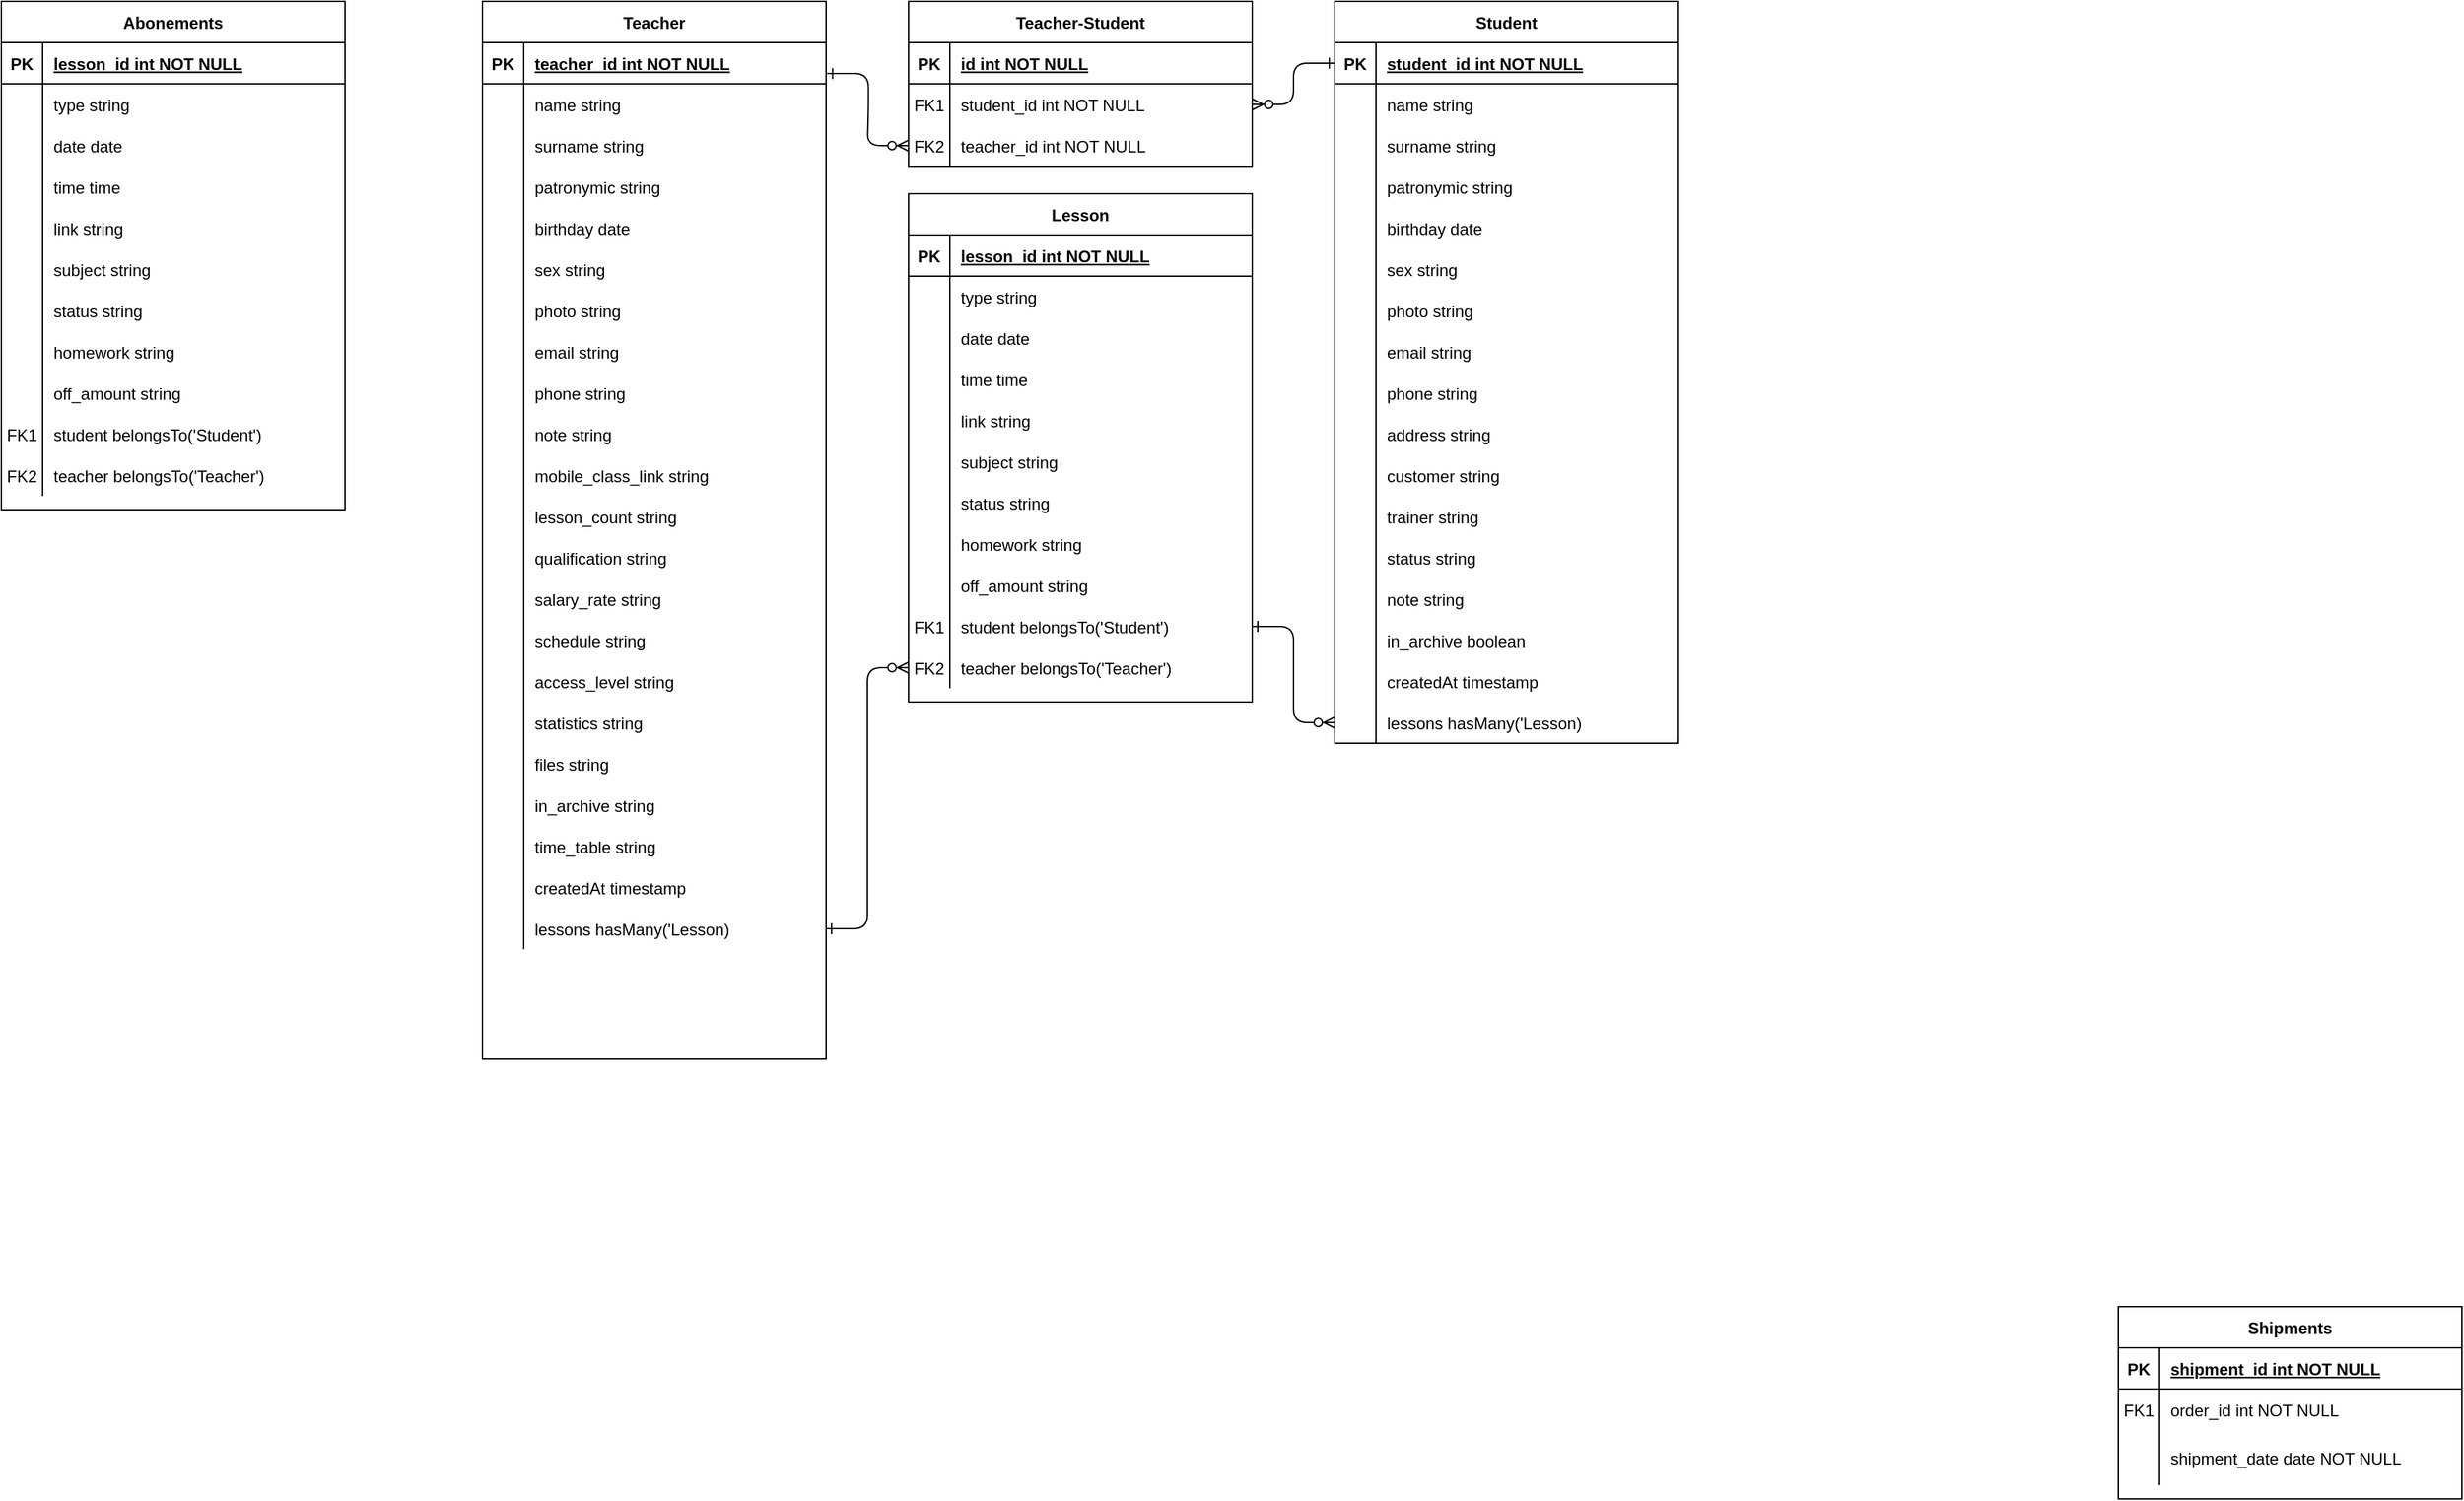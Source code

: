<mxfile version="13.6.6" type="github">
  <diagram id="R2lEEEUBdFMjLlhIrx00" name="Page-1">
    <mxGraphModel dx="2646" dy="1022" grid="1" gridSize="10" guides="1" tooltips="1" connect="1" arrows="1" fold="1" page="1" pageScale="1" pageWidth="850" pageHeight="1100" math="0" shadow="0" extFonts="Permanent Marker^https://fonts.googleapis.com/css?family=Permanent+Marker">
      <root>
        <mxCell id="0" />
        <mxCell id="1" parent="0" />
        <mxCell id="C-vyLk0tnHw3VtMMgP7b-1" value="" style="edgeStyle=entityRelationEdgeStyle;endArrow=ERzeroToMany;startArrow=ERone;endFill=1;startFill=0;" parent="1" source="C-vyLk0tnHw3VtMMgP7b-24" target="C-vyLk0tnHw3VtMMgP7b-6" edge="1">
          <mxGeometry width="100" height="100" relative="1" as="geometry">
            <mxPoint x="340" y="720" as="sourcePoint" />
            <mxPoint x="440" y="620" as="targetPoint" />
          </mxGeometry>
        </mxCell>
        <mxCell id="OziAbDnGmCxwqgSi69by-129" value="" style="edgeStyle=entityRelationEdgeStyle;endArrow=ERzeroToMany;startArrow=ERone;endFill=1;startFill=0;exitX=1.003;exitY=0.752;exitDx=0;exitDy=0;entryX=0;entryY=0.5;entryDx=0;entryDy=0;exitPerimeter=0;" edge="1" parent="1" source="OziAbDnGmCxwqgSi69by-47" target="OziAbDnGmCxwqgSi69by-126">
          <mxGeometry width="100" height="100" relative="1" as="geometry">
            <mxPoint x="380" y="175" as="sourcePoint" />
            <mxPoint x="480" y="785" as="targetPoint" />
          </mxGeometry>
        </mxCell>
        <mxCell id="C-vyLk0tnHw3VtMMgP7b-2" value="Teacher-Student" style="shape=table;startSize=30;container=1;collapsible=1;childLayout=tableLayout;fixedRows=1;rowLines=0;fontStyle=1;align=center;resizeLast=1;" parent="1" vertex="1">
          <mxGeometry x="470" y="750" width="250" height="120" as="geometry" />
        </mxCell>
        <mxCell id="C-vyLk0tnHw3VtMMgP7b-3" value="" style="shape=partialRectangle;collapsible=0;dropTarget=0;pointerEvents=0;fillColor=none;points=[[0,0.5],[1,0.5]];portConstraint=eastwest;top=0;left=0;right=0;bottom=1;" parent="C-vyLk0tnHw3VtMMgP7b-2" vertex="1">
          <mxGeometry y="30" width="250" height="30" as="geometry" />
        </mxCell>
        <mxCell id="C-vyLk0tnHw3VtMMgP7b-4" value="PK" style="shape=partialRectangle;overflow=hidden;connectable=0;fillColor=none;top=0;left=0;bottom=0;right=0;fontStyle=1;" parent="C-vyLk0tnHw3VtMMgP7b-3" vertex="1">
          <mxGeometry width="30" height="30" as="geometry" />
        </mxCell>
        <mxCell id="C-vyLk0tnHw3VtMMgP7b-5" value="id int NOT NULL " style="shape=partialRectangle;overflow=hidden;connectable=0;fillColor=none;top=0;left=0;bottom=0;right=0;align=left;spacingLeft=6;fontStyle=5;" parent="C-vyLk0tnHw3VtMMgP7b-3" vertex="1">
          <mxGeometry x="30" width="220" height="30" as="geometry" />
        </mxCell>
        <mxCell id="C-vyLk0tnHw3VtMMgP7b-6" value="" style="shape=partialRectangle;collapsible=0;dropTarget=0;pointerEvents=0;fillColor=none;points=[[0,0.5],[1,0.5]];portConstraint=eastwest;top=0;left=0;right=0;bottom=0;" parent="C-vyLk0tnHw3VtMMgP7b-2" vertex="1">
          <mxGeometry y="60" width="250" height="30" as="geometry" />
        </mxCell>
        <mxCell id="C-vyLk0tnHw3VtMMgP7b-7" value="FK1" style="shape=partialRectangle;overflow=hidden;connectable=0;fillColor=none;top=0;left=0;bottom=0;right=0;" parent="C-vyLk0tnHw3VtMMgP7b-6" vertex="1">
          <mxGeometry width="30" height="30" as="geometry" />
        </mxCell>
        <mxCell id="C-vyLk0tnHw3VtMMgP7b-8" value="student_id int NOT NULL" style="shape=partialRectangle;overflow=hidden;connectable=0;fillColor=none;top=0;left=0;bottom=0;right=0;align=left;spacingLeft=6;" parent="C-vyLk0tnHw3VtMMgP7b-6" vertex="1">
          <mxGeometry x="30" width="220" height="30" as="geometry" />
        </mxCell>
        <mxCell id="OziAbDnGmCxwqgSi69by-126" value="" style="shape=partialRectangle;collapsible=0;dropTarget=0;pointerEvents=0;fillColor=none;points=[[0,0.5],[1,0.5]];portConstraint=eastwest;top=0;left=0;right=0;bottom=0;" vertex="1" parent="C-vyLk0tnHw3VtMMgP7b-2">
          <mxGeometry y="90" width="250" height="30" as="geometry" />
        </mxCell>
        <mxCell id="OziAbDnGmCxwqgSi69by-127" value="FK2" style="shape=partialRectangle;overflow=hidden;connectable=0;fillColor=none;top=0;left=0;bottom=0;right=0;" vertex="1" parent="OziAbDnGmCxwqgSi69by-126">
          <mxGeometry width="30" height="30" as="geometry" />
        </mxCell>
        <mxCell id="OziAbDnGmCxwqgSi69by-128" value="teacher_id int NOT NULL" style="shape=partialRectangle;overflow=hidden;connectable=0;fillColor=none;top=0;left=0;bottom=0;right=0;align=left;spacingLeft=6;" vertex="1" parent="OziAbDnGmCxwqgSi69by-126">
          <mxGeometry x="30" width="220" height="30" as="geometry" />
        </mxCell>
        <mxCell id="OziAbDnGmCxwqgSi69by-113" value="Lesson" style="shape=table;startSize=30;container=1;collapsible=1;childLayout=tableLayout;fixedRows=1;rowLines=0;fontStyle=1;align=center;resizeLast=1;" vertex="1" parent="1">
          <mxGeometry x="470" y="890" width="250" height="370" as="geometry" />
        </mxCell>
        <mxCell id="OziAbDnGmCxwqgSi69by-114" value="" style="shape=partialRectangle;collapsible=0;dropTarget=0;pointerEvents=0;fillColor=none;points=[[0,0.5],[1,0.5]];portConstraint=eastwest;top=0;left=0;right=0;bottom=1;" vertex="1" parent="OziAbDnGmCxwqgSi69by-113">
          <mxGeometry y="30" width="250" height="30" as="geometry" />
        </mxCell>
        <mxCell id="OziAbDnGmCxwqgSi69by-115" value="PK" style="shape=partialRectangle;overflow=hidden;connectable=0;fillColor=none;top=0;left=0;bottom=0;right=0;fontStyle=1;" vertex="1" parent="OziAbDnGmCxwqgSi69by-114">
          <mxGeometry width="30" height="30" as="geometry" />
        </mxCell>
        <mxCell id="OziAbDnGmCxwqgSi69by-116" value="lesson_id int NOT NULL " style="shape=partialRectangle;overflow=hidden;connectable=0;fillColor=none;top=0;left=0;bottom=0;right=0;align=left;spacingLeft=6;fontStyle=5;" vertex="1" parent="OziAbDnGmCxwqgSi69by-114">
          <mxGeometry x="30" width="220" height="30" as="geometry" />
        </mxCell>
        <mxCell id="OziAbDnGmCxwqgSi69by-117" value="" style="shape=partialRectangle;collapsible=0;dropTarget=0;pointerEvents=0;fillColor=none;points=[[0,0.5],[1,0.5]];portConstraint=eastwest;top=0;left=0;right=0;bottom=0;" vertex="1" parent="OziAbDnGmCxwqgSi69by-113">
          <mxGeometry y="60" width="250" height="30" as="geometry" />
        </mxCell>
        <mxCell id="OziAbDnGmCxwqgSi69by-118" value="" style="shape=partialRectangle;overflow=hidden;connectable=0;fillColor=none;top=0;left=0;bottom=0;right=0;" vertex="1" parent="OziAbDnGmCxwqgSi69by-117">
          <mxGeometry width="30" height="30" as="geometry" />
        </mxCell>
        <mxCell id="OziAbDnGmCxwqgSi69by-119" value="type string" style="shape=partialRectangle;overflow=hidden;connectable=0;fillColor=none;top=0;left=0;bottom=0;right=0;align=left;spacingLeft=6;" vertex="1" parent="OziAbDnGmCxwqgSi69by-117">
          <mxGeometry x="30" width="220" height="30" as="geometry" />
        </mxCell>
        <mxCell id="OziAbDnGmCxwqgSi69by-130" value="" style="shape=partialRectangle;collapsible=0;dropTarget=0;pointerEvents=0;fillColor=none;points=[[0,0.5],[1,0.5]];portConstraint=eastwest;top=0;left=0;right=0;bottom=0;" vertex="1" parent="OziAbDnGmCxwqgSi69by-113">
          <mxGeometry y="90" width="250" height="30" as="geometry" />
        </mxCell>
        <mxCell id="OziAbDnGmCxwqgSi69by-131" value="" style="shape=partialRectangle;overflow=hidden;connectable=0;fillColor=none;top=0;left=0;bottom=0;right=0;" vertex="1" parent="OziAbDnGmCxwqgSi69by-130">
          <mxGeometry width="30" height="30" as="geometry" />
        </mxCell>
        <mxCell id="OziAbDnGmCxwqgSi69by-132" value="date date" style="shape=partialRectangle;overflow=hidden;connectable=0;fillColor=none;top=0;left=0;bottom=0;right=0;align=left;spacingLeft=6;" vertex="1" parent="OziAbDnGmCxwqgSi69by-130">
          <mxGeometry x="30" width="220" height="30" as="geometry" />
        </mxCell>
        <mxCell id="OziAbDnGmCxwqgSi69by-133" value="" style="shape=partialRectangle;collapsible=0;dropTarget=0;pointerEvents=0;fillColor=none;points=[[0,0.5],[1,0.5]];portConstraint=eastwest;top=0;left=0;right=0;bottom=0;" vertex="1" parent="OziAbDnGmCxwqgSi69by-113">
          <mxGeometry y="120" width="250" height="30" as="geometry" />
        </mxCell>
        <mxCell id="OziAbDnGmCxwqgSi69by-134" value="" style="shape=partialRectangle;overflow=hidden;connectable=0;fillColor=none;top=0;left=0;bottom=0;right=0;" vertex="1" parent="OziAbDnGmCxwqgSi69by-133">
          <mxGeometry width="30" height="30" as="geometry" />
        </mxCell>
        <mxCell id="OziAbDnGmCxwqgSi69by-135" value="time time" style="shape=partialRectangle;overflow=hidden;connectable=0;fillColor=none;top=0;left=0;bottom=0;right=0;align=left;spacingLeft=6;" vertex="1" parent="OziAbDnGmCxwqgSi69by-133">
          <mxGeometry x="30" width="220" height="30" as="geometry" />
        </mxCell>
        <mxCell id="OziAbDnGmCxwqgSi69by-136" value="" style="shape=partialRectangle;collapsible=0;dropTarget=0;pointerEvents=0;fillColor=none;points=[[0,0.5],[1,0.5]];portConstraint=eastwest;top=0;left=0;right=0;bottom=0;" vertex="1" parent="OziAbDnGmCxwqgSi69by-113">
          <mxGeometry y="150" width="250" height="30" as="geometry" />
        </mxCell>
        <mxCell id="OziAbDnGmCxwqgSi69by-137" value="" style="shape=partialRectangle;overflow=hidden;connectable=0;fillColor=none;top=0;left=0;bottom=0;right=0;" vertex="1" parent="OziAbDnGmCxwqgSi69by-136">
          <mxGeometry width="30" height="30" as="geometry" />
        </mxCell>
        <mxCell id="OziAbDnGmCxwqgSi69by-138" value="link string" style="shape=partialRectangle;overflow=hidden;connectable=0;fillColor=none;top=0;left=0;bottom=0;right=0;align=left;spacingLeft=6;" vertex="1" parent="OziAbDnGmCxwqgSi69by-136">
          <mxGeometry x="30" width="220" height="30" as="geometry" />
        </mxCell>
        <mxCell id="OziAbDnGmCxwqgSi69by-139" value="" style="shape=partialRectangle;collapsible=0;dropTarget=0;pointerEvents=0;fillColor=none;points=[[0,0.5],[1,0.5]];portConstraint=eastwest;top=0;left=0;right=0;bottom=0;" vertex="1" parent="OziAbDnGmCxwqgSi69by-113">
          <mxGeometry y="180" width="250" height="30" as="geometry" />
        </mxCell>
        <mxCell id="OziAbDnGmCxwqgSi69by-140" value="" style="shape=partialRectangle;overflow=hidden;connectable=0;fillColor=none;top=0;left=0;bottom=0;right=0;" vertex="1" parent="OziAbDnGmCxwqgSi69by-139">
          <mxGeometry width="30" height="30" as="geometry" />
        </mxCell>
        <mxCell id="OziAbDnGmCxwqgSi69by-141" value="subject string" style="shape=partialRectangle;overflow=hidden;connectable=0;fillColor=none;top=0;left=0;bottom=0;right=0;align=left;spacingLeft=6;" vertex="1" parent="OziAbDnGmCxwqgSi69by-139">
          <mxGeometry x="30" width="220" height="30" as="geometry" />
        </mxCell>
        <mxCell id="OziAbDnGmCxwqgSi69by-142" value="" style="shape=partialRectangle;collapsible=0;dropTarget=0;pointerEvents=0;fillColor=none;points=[[0,0.5],[1,0.5]];portConstraint=eastwest;top=0;left=0;right=0;bottom=0;" vertex="1" parent="OziAbDnGmCxwqgSi69by-113">
          <mxGeometry y="210" width="250" height="30" as="geometry" />
        </mxCell>
        <mxCell id="OziAbDnGmCxwqgSi69by-143" value="" style="shape=partialRectangle;overflow=hidden;connectable=0;fillColor=none;top=0;left=0;bottom=0;right=0;" vertex="1" parent="OziAbDnGmCxwqgSi69by-142">
          <mxGeometry width="30" height="30" as="geometry" />
        </mxCell>
        <mxCell id="OziAbDnGmCxwqgSi69by-144" value="status string" style="shape=partialRectangle;overflow=hidden;connectable=0;fillColor=none;top=0;left=0;bottom=0;right=0;align=left;spacingLeft=6;" vertex="1" parent="OziAbDnGmCxwqgSi69by-142">
          <mxGeometry x="30" width="220" height="30" as="geometry" />
        </mxCell>
        <mxCell id="OziAbDnGmCxwqgSi69by-145" value="" style="shape=partialRectangle;collapsible=0;dropTarget=0;pointerEvents=0;fillColor=none;points=[[0,0.5],[1,0.5]];portConstraint=eastwest;top=0;left=0;right=0;bottom=0;" vertex="1" parent="OziAbDnGmCxwqgSi69by-113">
          <mxGeometry y="240" width="250" height="30" as="geometry" />
        </mxCell>
        <mxCell id="OziAbDnGmCxwqgSi69by-146" value="" style="shape=partialRectangle;overflow=hidden;connectable=0;fillColor=none;top=0;left=0;bottom=0;right=0;" vertex="1" parent="OziAbDnGmCxwqgSi69by-145">
          <mxGeometry width="30" height="30" as="geometry" />
        </mxCell>
        <mxCell id="OziAbDnGmCxwqgSi69by-147" value="homework string" style="shape=partialRectangle;overflow=hidden;connectable=0;fillColor=none;top=0;left=0;bottom=0;right=0;align=left;spacingLeft=6;" vertex="1" parent="OziAbDnGmCxwqgSi69by-145">
          <mxGeometry x="30" width="220" height="30" as="geometry" />
        </mxCell>
        <mxCell id="OziAbDnGmCxwqgSi69by-148" value="" style="shape=partialRectangle;collapsible=0;dropTarget=0;pointerEvents=0;fillColor=none;points=[[0,0.5],[1,0.5]];portConstraint=eastwest;top=0;left=0;right=0;bottom=0;" vertex="1" parent="OziAbDnGmCxwqgSi69by-113">
          <mxGeometry y="270" width="250" height="30" as="geometry" />
        </mxCell>
        <mxCell id="OziAbDnGmCxwqgSi69by-149" value="" style="shape=partialRectangle;overflow=hidden;connectable=0;fillColor=none;top=0;left=0;bottom=0;right=0;" vertex="1" parent="OziAbDnGmCxwqgSi69by-148">
          <mxGeometry width="30" height="30" as="geometry" />
        </mxCell>
        <mxCell id="OziAbDnGmCxwqgSi69by-150" value="off_amount string" style="shape=partialRectangle;overflow=hidden;connectable=0;fillColor=none;top=0;left=0;bottom=0;right=0;align=left;spacingLeft=6;" vertex="1" parent="OziAbDnGmCxwqgSi69by-148">
          <mxGeometry x="30" width="220" height="30" as="geometry" />
        </mxCell>
        <mxCell id="OziAbDnGmCxwqgSi69by-151" value="" style="shape=partialRectangle;collapsible=0;dropTarget=0;pointerEvents=0;fillColor=none;points=[[0,0.5],[1,0.5]];portConstraint=eastwest;top=0;left=0;right=0;bottom=0;" vertex="1" parent="OziAbDnGmCxwqgSi69by-113">
          <mxGeometry y="300" width="250" height="30" as="geometry" />
        </mxCell>
        <mxCell id="OziAbDnGmCxwqgSi69by-152" value="FK1" style="shape=partialRectangle;overflow=hidden;connectable=0;fillColor=none;top=0;left=0;bottom=0;right=0;" vertex="1" parent="OziAbDnGmCxwqgSi69by-151">
          <mxGeometry width="30" height="30" as="geometry" />
        </mxCell>
        <mxCell id="OziAbDnGmCxwqgSi69by-153" value="student belongsTo(&#39;Student&#39;)" style="shape=partialRectangle;overflow=hidden;connectable=0;fillColor=none;top=0;left=0;bottom=0;right=0;align=left;spacingLeft=6;" vertex="1" parent="OziAbDnGmCxwqgSi69by-151">
          <mxGeometry x="30" width="220" height="30" as="geometry" />
        </mxCell>
        <mxCell id="OziAbDnGmCxwqgSi69by-154" value="" style="shape=partialRectangle;collapsible=0;dropTarget=0;pointerEvents=0;fillColor=none;points=[[0,0.5],[1,0.5]];portConstraint=eastwest;top=0;left=0;right=0;bottom=0;" vertex="1" parent="OziAbDnGmCxwqgSi69by-113">
          <mxGeometry y="330" width="250" height="30" as="geometry" />
        </mxCell>
        <mxCell id="OziAbDnGmCxwqgSi69by-155" value="FK2" style="shape=partialRectangle;overflow=hidden;connectable=0;fillColor=none;top=0;left=0;bottom=0;right=0;" vertex="1" parent="OziAbDnGmCxwqgSi69by-154">
          <mxGeometry width="30" height="30" as="geometry" />
        </mxCell>
        <mxCell id="OziAbDnGmCxwqgSi69by-156" value="teacher belongsTo(&#39;Teacher&#39;)" style="shape=partialRectangle;overflow=hidden;connectable=0;fillColor=none;top=0;left=0;bottom=0;right=0;align=left;spacingLeft=6;" vertex="1" parent="OziAbDnGmCxwqgSi69by-154">
          <mxGeometry x="30" width="220" height="30" as="geometry" />
        </mxCell>
        <mxCell id="C-vyLk0tnHw3VtMMgP7b-13" value="Shipments" style="shape=table;startSize=30;container=1;collapsible=1;childLayout=tableLayout;fixedRows=1;rowLines=0;fontStyle=1;align=center;resizeLast=1;" parent="1" vertex="1">
          <mxGeometry x="1350" y="1700" width="250" height="140" as="geometry" />
        </mxCell>
        <mxCell id="C-vyLk0tnHw3VtMMgP7b-14" value="" style="shape=partialRectangle;collapsible=0;dropTarget=0;pointerEvents=0;fillColor=none;points=[[0,0.5],[1,0.5]];portConstraint=eastwest;top=0;left=0;right=0;bottom=1;" parent="C-vyLk0tnHw3VtMMgP7b-13" vertex="1">
          <mxGeometry y="30" width="250" height="30" as="geometry" />
        </mxCell>
        <mxCell id="C-vyLk0tnHw3VtMMgP7b-15" value="PK" style="shape=partialRectangle;overflow=hidden;connectable=0;fillColor=none;top=0;left=0;bottom=0;right=0;fontStyle=1;" parent="C-vyLk0tnHw3VtMMgP7b-14" vertex="1">
          <mxGeometry width="30" height="30" as="geometry" />
        </mxCell>
        <mxCell id="C-vyLk0tnHw3VtMMgP7b-16" value="shipment_id int NOT NULL " style="shape=partialRectangle;overflow=hidden;connectable=0;fillColor=none;top=0;left=0;bottom=0;right=0;align=left;spacingLeft=6;fontStyle=5;" parent="C-vyLk0tnHw3VtMMgP7b-14" vertex="1">
          <mxGeometry x="30" width="220" height="30" as="geometry" />
        </mxCell>
        <mxCell id="C-vyLk0tnHw3VtMMgP7b-17" value="" style="shape=partialRectangle;collapsible=0;dropTarget=0;pointerEvents=0;fillColor=none;points=[[0,0.5],[1,0.5]];portConstraint=eastwest;top=0;left=0;right=0;bottom=0;" parent="C-vyLk0tnHw3VtMMgP7b-13" vertex="1">
          <mxGeometry y="60" width="250" height="30" as="geometry" />
        </mxCell>
        <mxCell id="C-vyLk0tnHw3VtMMgP7b-18" value="FK1" style="shape=partialRectangle;overflow=hidden;connectable=0;fillColor=none;top=0;left=0;bottom=0;right=0;" parent="C-vyLk0tnHw3VtMMgP7b-17" vertex="1">
          <mxGeometry width="30" height="30" as="geometry" />
        </mxCell>
        <mxCell id="C-vyLk0tnHw3VtMMgP7b-19" value="order_id int NOT NULL" style="shape=partialRectangle;overflow=hidden;connectable=0;fillColor=none;top=0;left=0;bottom=0;right=0;align=left;spacingLeft=6;" parent="C-vyLk0tnHw3VtMMgP7b-17" vertex="1">
          <mxGeometry x="30" width="220" height="30" as="geometry" />
        </mxCell>
        <mxCell id="C-vyLk0tnHw3VtMMgP7b-20" value="" style="shape=partialRectangle;collapsible=0;dropTarget=0;pointerEvents=0;fillColor=none;points=[[0,0.5],[1,0.5]];portConstraint=eastwest;top=0;left=0;right=0;bottom=0;" parent="C-vyLk0tnHw3VtMMgP7b-13" vertex="1">
          <mxGeometry y="90" width="250" height="40" as="geometry" />
        </mxCell>
        <mxCell id="C-vyLk0tnHw3VtMMgP7b-21" value="" style="shape=partialRectangle;overflow=hidden;connectable=0;fillColor=none;top=0;left=0;bottom=0;right=0;" parent="C-vyLk0tnHw3VtMMgP7b-20" vertex="1">
          <mxGeometry width="30" height="40" as="geometry" />
        </mxCell>
        <mxCell id="C-vyLk0tnHw3VtMMgP7b-22" value="shipment_date date NOT NULL" style="shape=partialRectangle;overflow=hidden;connectable=0;fillColor=none;top=0;left=0;bottom=0;right=0;align=left;spacingLeft=6;" parent="C-vyLk0tnHw3VtMMgP7b-20" vertex="1">
          <mxGeometry x="30" width="220" height="40" as="geometry" />
        </mxCell>
        <mxCell id="C-vyLk0tnHw3VtMMgP7b-23" value="Student" style="shape=table;startSize=30;container=1;collapsible=1;childLayout=tableLayout;fixedRows=1;rowLines=0;fontStyle=1;align=center;resizeLast=1;" parent="1" vertex="1">
          <mxGeometry x="780" y="750" width="250" height="540" as="geometry" />
        </mxCell>
        <mxCell id="C-vyLk0tnHw3VtMMgP7b-24" value="" style="shape=partialRectangle;collapsible=0;dropTarget=0;pointerEvents=0;fillColor=none;points=[[0,0.5],[1,0.5]];portConstraint=eastwest;top=0;left=0;right=0;bottom=1;" parent="C-vyLk0tnHw3VtMMgP7b-23" vertex="1">
          <mxGeometry y="30" width="250" height="30" as="geometry" />
        </mxCell>
        <mxCell id="C-vyLk0tnHw3VtMMgP7b-25" value="PK" style="shape=partialRectangle;overflow=hidden;connectable=0;fillColor=none;top=0;left=0;bottom=0;right=0;fontStyle=1;" parent="C-vyLk0tnHw3VtMMgP7b-24" vertex="1">
          <mxGeometry width="30" height="30" as="geometry" />
        </mxCell>
        <mxCell id="C-vyLk0tnHw3VtMMgP7b-26" value="student_id int NOT NULL " style="shape=partialRectangle;overflow=hidden;connectable=0;fillColor=none;top=0;left=0;bottom=0;right=0;align=left;spacingLeft=6;fontStyle=5;" parent="C-vyLk0tnHw3VtMMgP7b-24" vertex="1">
          <mxGeometry x="30" width="220" height="30" as="geometry" />
        </mxCell>
        <mxCell id="C-vyLk0tnHw3VtMMgP7b-27" value="" style="shape=partialRectangle;collapsible=0;dropTarget=0;pointerEvents=0;fillColor=none;points=[[0,0.5],[1,0.5]];portConstraint=eastwest;top=0;left=0;right=0;bottom=0;" parent="C-vyLk0tnHw3VtMMgP7b-23" vertex="1">
          <mxGeometry y="60" width="250" height="30" as="geometry" />
        </mxCell>
        <mxCell id="C-vyLk0tnHw3VtMMgP7b-28" value="" style="shape=partialRectangle;overflow=hidden;connectable=0;fillColor=none;top=0;left=0;bottom=0;right=0;" parent="C-vyLk0tnHw3VtMMgP7b-27" vertex="1">
          <mxGeometry width="30" height="30" as="geometry" />
        </mxCell>
        <mxCell id="C-vyLk0tnHw3VtMMgP7b-29" value="name string" style="shape=partialRectangle;overflow=hidden;connectable=0;fillColor=none;top=0;left=0;bottom=0;right=0;align=left;spacingLeft=6;" parent="C-vyLk0tnHw3VtMMgP7b-27" vertex="1">
          <mxGeometry x="30" width="220" height="30" as="geometry" />
        </mxCell>
        <mxCell id="OziAbDnGmCxwqgSi69by-1" value="" style="shape=partialRectangle;collapsible=0;dropTarget=0;pointerEvents=0;fillColor=none;points=[[0,0.5],[1,0.5]];portConstraint=eastwest;top=0;left=0;right=0;bottom=0;" vertex="1" parent="C-vyLk0tnHw3VtMMgP7b-23">
          <mxGeometry y="90" width="250" height="30" as="geometry" />
        </mxCell>
        <mxCell id="OziAbDnGmCxwqgSi69by-2" value="" style="shape=partialRectangle;overflow=hidden;connectable=0;fillColor=none;top=0;left=0;bottom=0;right=0;" vertex="1" parent="OziAbDnGmCxwqgSi69by-1">
          <mxGeometry width="30" height="30" as="geometry" />
        </mxCell>
        <mxCell id="OziAbDnGmCxwqgSi69by-3" value="surname string" style="shape=partialRectangle;overflow=hidden;connectable=0;fillColor=none;top=0;left=0;bottom=0;right=0;align=left;spacingLeft=6;" vertex="1" parent="OziAbDnGmCxwqgSi69by-1">
          <mxGeometry x="30" width="220" height="30" as="geometry" />
        </mxCell>
        <mxCell id="OziAbDnGmCxwqgSi69by-4" value="" style="shape=partialRectangle;collapsible=0;dropTarget=0;pointerEvents=0;fillColor=none;points=[[0,0.5],[1,0.5]];portConstraint=eastwest;top=0;left=0;right=0;bottom=0;" vertex="1" parent="C-vyLk0tnHw3VtMMgP7b-23">
          <mxGeometry y="120" width="250" height="30" as="geometry" />
        </mxCell>
        <mxCell id="OziAbDnGmCxwqgSi69by-5" value="" style="shape=partialRectangle;overflow=hidden;connectable=0;fillColor=none;top=0;left=0;bottom=0;right=0;" vertex="1" parent="OziAbDnGmCxwqgSi69by-4">
          <mxGeometry width="30" height="30" as="geometry" />
        </mxCell>
        <mxCell id="OziAbDnGmCxwqgSi69by-6" value="patronymic string" style="shape=partialRectangle;overflow=hidden;connectable=0;fillColor=none;top=0;left=0;bottom=0;right=0;align=left;spacingLeft=6;" vertex="1" parent="OziAbDnGmCxwqgSi69by-4">
          <mxGeometry x="30" width="220" height="30" as="geometry" />
        </mxCell>
        <mxCell id="OziAbDnGmCxwqgSi69by-7" value="" style="shape=partialRectangle;collapsible=0;dropTarget=0;pointerEvents=0;fillColor=none;points=[[0,0.5],[1,0.5]];portConstraint=eastwest;top=0;left=0;right=0;bottom=0;" vertex="1" parent="C-vyLk0tnHw3VtMMgP7b-23">
          <mxGeometry y="150" width="250" height="30" as="geometry" />
        </mxCell>
        <mxCell id="OziAbDnGmCxwqgSi69by-8" value="" style="shape=partialRectangle;overflow=hidden;connectable=0;fillColor=none;top=0;left=0;bottom=0;right=0;" vertex="1" parent="OziAbDnGmCxwqgSi69by-7">
          <mxGeometry width="30" height="30" as="geometry" />
        </mxCell>
        <mxCell id="OziAbDnGmCxwqgSi69by-9" value="birthday date" style="shape=partialRectangle;overflow=hidden;connectable=0;fillColor=none;top=0;left=0;bottom=0;right=0;align=left;spacingLeft=6;" vertex="1" parent="OziAbDnGmCxwqgSi69by-7">
          <mxGeometry x="30" width="220" height="30" as="geometry" />
        </mxCell>
        <mxCell id="OziAbDnGmCxwqgSi69by-10" value="" style="shape=partialRectangle;collapsible=0;dropTarget=0;pointerEvents=0;fillColor=none;points=[[0,0.5],[1,0.5]];portConstraint=eastwest;top=0;left=0;right=0;bottom=0;" vertex="1" parent="C-vyLk0tnHw3VtMMgP7b-23">
          <mxGeometry y="180" width="250" height="30" as="geometry" />
        </mxCell>
        <mxCell id="OziAbDnGmCxwqgSi69by-11" value="" style="shape=partialRectangle;overflow=hidden;connectable=0;fillColor=none;top=0;left=0;bottom=0;right=0;" vertex="1" parent="OziAbDnGmCxwqgSi69by-10">
          <mxGeometry width="30" height="30" as="geometry" />
        </mxCell>
        <mxCell id="OziAbDnGmCxwqgSi69by-12" value="sex string" style="shape=partialRectangle;overflow=hidden;connectable=0;fillColor=none;top=0;left=0;bottom=0;right=0;align=left;spacingLeft=6;" vertex="1" parent="OziAbDnGmCxwqgSi69by-10">
          <mxGeometry x="30" width="220" height="30" as="geometry" />
        </mxCell>
        <mxCell id="OziAbDnGmCxwqgSi69by-13" value="" style="shape=partialRectangle;collapsible=0;dropTarget=0;pointerEvents=0;fillColor=none;points=[[0,0.5],[1,0.5]];portConstraint=eastwest;top=0;left=0;right=0;bottom=0;" vertex="1" parent="C-vyLk0tnHw3VtMMgP7b-23">
          <mxGeometry y="210" width="250" height="30" as="geometry" />
        </mxCell>
        <mxCell id="OziAbDnGmCxwqgSi69by-14" value="" style="shape=partialRectangle;overflow=hidden;connectable=0;fillColor=none;top=0;left=0;bottom=0;right=0;" vertex="1" parent="OziAbDnGmCxwqgSi69by-13">
          <mxGeometry width="30" height="30" as="geometry" />
        </mxCell>
        <mxCell id="OziAbDnGmCxwqgSi69by-15" value="photo string" style="shape=partialRectangle;overflow=hidden;connectable=0;fillColor=none;top=0;left=0;bottom=0;right=0;align=left;spacingLeft=6;" vertex="1" parent="OziAbDnGmCxwqgSi69by-13">
          <mxGeometry x="30" width="220" height="30" as="geometry" />
        </mxCell>
        <mxCell id="OziAbDnGmCxwqgSi69by-16" value="" style="shape=partialRectangle;collapsible=0;dropTarget=0;pointerEvents=0;fillColor=none;points=[[0,0.5],[1,0.5]];portConstraint=eastwest;top=0;left=0;right=0;bottom=0;" vertex="1" parent="C-vyLk0tnHw3VtMMgP7b-23">
          <mxGeometry y="240" width="250" height="30" as="geometry" />
        </mxCell>
        <mxCell id="OziAbDnGmCxwqgSi69by-17" value="" style="shape=partialRectangle;overflow=hidden;connectable=0;fillColor=none;top=0;left=0;bottom=0;right=0;" vertex="1" parent="OziAbDnGmCxwqgSi69by-16">
          <mxGeometry width="30" height="30" as="geometry" />
        </mxCell>
        <mxCell id="OziAbDnGmCxwqgSi69by-18" value="email string" style="shape=partialRectangle;overflow=hidden;connectable=0;fillColor=none;top=0;left=0;bottom=0;right=0;align=left;spacingLeft=6;" vertex="1" parent="OziAbDnGmCxwqgSi69by-16">
          <mxGeometry x="30" width="220" height="30" as="geometry" />
        </mxCell>
        <mxCell id="OziAbDnGmCxwqgSi69by-19" value="" style="shape=partialRectangle;collapsible=0;dropTarget=0;pointerEvents=0;fillColor=none;points=[[0,0.5],[1,0.5]];portConstraint=eastwest;top=0;left=0;right=0;bottom=0;" vertex="1" parent="C-vyLk0tnHw3VtMMgP7b-23">
          <mxGeometry y="270" width="250" height="30" as="geometry" />
        </mxCell>
        <mxCell id="OziAbDnGmCxwqgSi69by-20" value="" style="shape=partialRectangle;overflow=hidden;connectable=0;fillColor=none;top=0;left=0;bottom=0;right=0;" vertex="1" parent="OziAbDnGmCxwqgSi69by-19">
          <mxGeometry width="30" height="30" as="geometry" />
        </mxCell>
        <mxCell id="OziAbDnGmCxwqgSi69by-21" value="phone string" style="shape=partialRectangle;overflow=hidden;connectable=0;fillColor=none;top=0;left=0;bottom=0;right=0;align=left;spacingLeft=6;" vertex="1" parent="OziAbDnGmCxwqgSi69by-19">
          <mxGeometry x="30" width="220" height="30" as="geometry" />
        </mxCell>
        <mxCell id="OziAbDnGmCxwqgSi69by-22" value="" style="shape=partialRectangle;collapsible=0;dropTarget=0;pointerEvents=0;fillColor=none;points=[[0,0.5],[1,0.5]];portConstraint=eastwest;top=0;left=0;right=0;bottom=0;" vertex="1" parent="C-vyLk0tnHw3VtMMgP7b-23">
          <mxGeometry y="300" width="250" height="30" as="geometry" />
        </mxCell>
        <mxCell id="OziAbDnGmCxwqgSi69by-23" value="" style="shape=partialRectangle;overflow=hidden;connectable=0;fillColor=none;top=0;left=0;bottom=0;right=0;" vertex="1" parent="OziAbDnGmCxwqgSi69by-22">
          <mxGeometry width="30" height="30" as="geometry" />
        </mxCell>
        <mxCell id="OziAbDnGmCxwqgSi69by-24" value="address string" style="shape=partialRectangle;overflow=hidden;connectable=0;fillColor=none;top=0;left=0;bottom=0;right=0;align=left;spacingLeft=6;" vertex="1" parent="OziAbDnGmCxwqgSi69by-22">
          <mxGeometry x="30" width="220" height="30" as="geometry" />
        </mxCell>
        <mxCell id="OziAbDnGmCxwqgSi69by-25" value="" style="shape=partialRectangle;collapsible=0;dropTarget=0;pointerEvents=0;fillColor=none;points=[[0,0.5],[1,0.5]];portConstraint=eastwest;top=0;left=0;right=0;bottom=0;" vertex="1" parent="C-vyLk0tnHw3VtMMgP7b-23">
          <mxGeometry y="330" width="250" height="30" as="geometry" />
        </mxCell>
        <mxCell id="OziAbDnGmCxwqgSi69by-26" value="" style="shape=partialRectangle;overflow=hidden;connectable=0;fillColor=none;top=0;left=0;bottom=0;right=0;" vertex="1" parent="OziAbDnGmCxwqgSi69by-25">
          <mxGeometry width="30" height="30" as="geometry" />
        </mxCell>
        <mxCell id="OziAbDnGmCxwqgSi69by-27" value="customer string" style="shape=partialRectangle;overflow=hidden;connectable=0;fillColor=none;top=0;left=0;bottom=0;right=0;align=left;spacingLeft=6;" vertex="1" parent="OziAbDnGmCxwqgSi69by-25">
          <mxGeometry x="30" width="220" height="30" as="geometry" />
        </mxCell>
        <mxCell id="OziAbDnGmCxwqgSi69by-28" value="" style="shape=partialRectangle;collapsible=0;dropTarget=0;pointerEvents=0;fillColor=none;points=[[0,0.5],[1,0.5]];portConstraint=eastwest;top=0;left=0;right=0;bottom=0;" vertex="1" parent="C-vyLk0tnHw3VtMMgP7b-23">
          <mxGeometry y="360" width="250" height="30" as="geometry" />
        </mxCell>
        <mxCell id="OziAbDnGmCxwqgSi69by-29" value="" style="shape=partialRectangle;overflow=hidden;connectable=0;fillColor=none;top=0;left=0;bottom=0;right=0;" vertex="1" parent="OziAbDnGmCxwqgSi69by-28">
          <mxGeometry width="30" height="30" as="geometry" />
        </mxCell>
        <mxCell id="OziAbDnGmCxwqgSi69by-30" value="trainer string" style="shape=partialRectangle;overflow=hidden;connectable=0;fillColor=none;top=0;left=0;bottom=0;right=0;align=left;spacingLeft=6;" vertex="1" parent="OziAbDnGmCxwqgSi69by-28">
          <mxGeometry x="30" width="220" height="30" as="geometry" />
        </mxCell>
        <mxCell id="OziAbDnGmCxwqgSi69by-31" value="" style="shape=partialRectangle;collapsible=0;dropTarget=0;pointerEvents=0;fillColor=none;points=[[0,0.5],[1,0.5]];portConstraint=eastwest;top=0;left=0;right=0;bottom=0;" vertex="1" parent="C-vyLk0tnHw3VtMMgP7b-23">
          <mxGeometry y="390" width="250" height="30" as="geometry" />
        </mxCell>
        <mxCell id="OziAbDnGmCxwqgSi69by-32" value="" style="shape=partialRectangle;overflow=hidden;connectable=0;fillColor=none;top=0;left=0;bottom=0;right=0;" vertex="1" parent="OziAbDnGmCxwqgSi69by-31">
          <mxGeometry width="30" height="30" as="geometry" />
        </mxCell>
        <mxCell id="OziAbDnGmCxwqgSi69by-33" value="status string" style="shape=partialRectangle;overflow=hidden;connectable=0;fillColor=none;top=0;left=0;bottom=0;right=0;align=left;spacingLeft=6;" vertex="1" parent="OziAbDnGmCxwqgSi69by-31">
          <mxGeometry x="30" width="220" height="30" as="geometry" />
        </mxCell>
        <mxCell id="OziAbDnGmCxwqgSi69by-34" value="" style="shape=partialRectangle;collapsible=0;dropTarget=0;pointerEvents=0;fillColor=none;points=[[0,0.5],[1,0.5]];portConstraint=eastwest;top=0;left=0;right=0;bottom=0;" vertex="1" parent="C-vyLk0tnHw3VtMMgP7b-23">
          <mxGeometry y="420" width="250" height="30" as="geometry" />
        </mxCell>
        <mxCell id="OziAbDnGmCxwqgSi69by-35" value="" style="shape=partialRectangle;overflow=hidden;connectable=0;fillColor=none;top=0;left=0;bottom=0;right=0;" vertex="1" parent="OziAbDnGmCxwqgSi69by-34">
          <mxGeometry width="30" height="30" as="geometry" />
        </mxCell>
        <mxCell id="OziAbDnGmCxwqgSi69by-36" value="note string" style="shape=partialRectangle;overflow=hidden;connectable=0;fillColor=none;top=0;left=0;bottom=0;right=0;align=left;spacingLeft=6;" vertex="1" parent="OziAbDnGmCxwqgSi69by-34">
          <mxGeometry x="30" width="220" height="30" as="geometry" />
        </mxCell>
        <mxCell id="OziAbDnGmCxwqgSi69by-37" value="" style="shape=partialRectangle;collapsible=0;dropTarget=0;pointerEvents=0;fillColor=none;points=[[0,0.5],[1,0.5]];portConstraint=eastwest;top=0;left=0;right=0;bottom=0;" vertex="1" parent="C-vyLk0tnHw3VtMMgP7b-23">
          <mxGeometry y="450" width="250" height="30" as="geometry" />
        </mxCell>
        <mxCell id="OziAbDnGmCxwqgSi69by-38" value="" style="shape=partialRectangle;overflow=hidden;connectable=0;fillColor=none;top=0;left=0;bottom=0;right=0;" vertex="1" parent="OziAbDnGmCxwqgSi69by-37">
          <mxGeometry width="30" height="30" as="geometry" />
        </mxCell>
        <mxCell id="OziAbDnGmCxwqgSi69by-39" value="in_archive boolean" style="shape=partialRectangle;overflow=hidden;connectable=0;fillColor=none;top=0;left=0;bottom=0;right=0;align=left;spacingLeft=6;" vertex="1" parent="OziAbDnGmCxwqgSi69by-37">
          <mxGeometry x="30" width="220" height="30" as="geometry" />
        </mxCell>
        <mxCell id="OziAbDnGmCxwqgSi69by-40" value="" style="shape=partialRectangle;collapsible=0;dropTarget=0;pointerEvents=0;fillColor=none;points=[[0,0.5],[1,0.5]];portConstraint=eastwest;top=0;left=0;right=0;bottom=0;" vertex="1" parent="C-vyLk0tnHw3VtMMgP7b-23">
          <mxGeometry y="480" width="250" height="30" as="geometry" />
        </mxCell>
        <mxCell id="OziAbDnGmCxwqgSi69by-41" value="" style="shape=partialRectangle;overflow=hidden;connectable=0;fillColor=none;top=0;left=0;bottom=0;right=0;" vertex="1" parent="OziAbDnGmCxwqgSi69by-40">
          <mxGeometry width="30" height="30" as="geometry" />
        </mxCell>
        <mxCell id="OziAbDnGmCxwqgSi69by-42" value="createdAt timestamp" style="shape=partialRectangle;overflow=hidden;connectable=0;fillColor=none;top=0;left=0;bottom=0;right=0;align=left;spacingLeft=6;" vertex="1" parent="OziAbDnGmCxwqgSi69by-40">
          <mxGeometry x="30" width="220" height="30" as="geometry" />
        </mxCell>
        <mxCell id="OziAbDnGmCxwqgSi69by-169" value="" style="shape=partialRectangle;collapsible=0;dropTarget=0;pointerEvents=0;fillColor=none;points=[[0,0.5],[1,0.5]];portConstraint=eastwest;top=0;left=0;right=0;bottom=0;" vertex="1" parent="C-vyLk0tnHw3VtMMgP7b-23">
          <mxGeometry y="510" width="250" height="30" as="geometry" />
        </mxCell>
        <mxCell id="OziAbDnGmCxwqgSi69by-170" value="" style="shape=partialRectangle;overflow=hidden;connectable=0;fillColor=none;top=0;left=0;bottom=0;right=0;" vertex="1" parent="OziAbDnGmCxwqgSi69by-169">
          <mxGeometry width="30" height="30" as="geometry" />
        </mxCell>
        <mxCell id="OziAbDnGmCxwqgSi69by-171" value="lessons hasMany(&#39;Lesson)" style="shape=partialRectangle;overflow=hidden;connectable=0;fillColor=none;top=0;left=0;bottom=0;right=0;align=left;spacingLeft=6;" vertex="1" parent="OziAbDnGmCxwqgSi69by-169">
          <mxGeometry x="30" width="220" height="30" as="geometry" />
        </mxCell>
        <mxCell id="OziAbDnGmCxwqgSi69by-46" value="Teacher" style="shape=table;startSize=30;container=1;collapsible=1;childLayout=tableLayout;fixedRows=1;rowLines=0;fontStyle=1;align=center;resizeLast=1;" vertex="1" parent="1">
          <mxGeometry x="160" y="750" width="250" height="770" as="geometry" />
        </mxCell>
        <mxCell id="OziAbDnGmCxwqgSi69by-47" value="" style="shape=partialRectangle;collapsible=0;dropTarget=0;pointerEvents=0;fillColor=none;points=[[0,0.5],[1,0.5]];portConstraint=eastwest;top=0;left=0;right=0;bottom=1;" vertex="1" parent="OziAbDnGmCxwqgSi69by-46">
          <mxGeometry y="30" width="250" height="30" as="geometry" />
        </mxCell>
        <mxCell id="OziAbDnGmCxwqgSi69by-48" value="PK" style="shape=partialRectangle;overflow=hidden;connectable=0;fillColor=none;top=0;left=0;bottom=0;right=0;fontStyle=1;" vertex="1" parent="OziAbDnGmCxwqgSi69by-47">
          <mxGeometry width="30" height="30" as="geometry" />
        </mxCell>
        <mxCell id="OziAbDnGmCxwqgSi69by-49" value="teacher_id int NOT NULL " style="shape=partialRectangle;overflow=hidden;connectable=0;fillColor=none;top=0;left=0;bottom=0;right=0;align=left;spacingLeft=6;fontStyle=5;" vertex="1" parent="OziAbDnGmCxwqgSi69by-47">
          <mxGeometry x="30" width="220" height="30" as="geometry" />
        </mxCell>
        <mxCell id="OziAbDnGmCxwqgSi69by-50" value="" style="shape=partialRectangle;collapsible=0;dropTarget=0;pointerEvents=0;fillColor=none;points=[[0,0.5],[1,0.5]];portConstraint=eastwest;top=0;left=0;right=0;bottom=0;" vertex="1" parent="OziAbDnGmCxwqgSi69by-46">
          <mxGeometry y="60" width="250" height="30" as="geometry" />
        </mxCell>
        <mxCell id="OziAbDnGmCxwqgSi69by-51" value="" style="shape=partialRectangle;overflow=hidden;connectable=0;fillColor=none;top=0;left=0;bottom=0;right=0;" vertex="1" parent="OziAbDnGmCxwqgSi69by-50">
          <mxGeometry width="30" height="30" as="geometry" />
        </mxCell>
        <mxCell id="OziAbDnGmCxwqgSi69by-52" value="name string" style="shape=partialRectangle;overflow=hidden;connectable=0;fillColor=none;top=0;left=0;bottom=0;right=0;align=left;spacingLeft=6;" vertex="1" parent="OziAbDnGmCxwqgSi69by-50">
          <mxGeometry x="30" width="220" height="30" as="geometry" />
        </mxCell>
        <mxCell id="OziAbDnGmCxwqgSi69by-53" value="" style="shape=partialRectangle;collapsible=0;dropTarget=0;pointerEvents=0;fillColor=none;points=[[0,0.5],[1,0.5]];portConstraint=eastwest;top=0;left=0;right=0;bottom=0;" vertex="1" parent="OziAbDnGmCxwqgSi69by-46">
          <mxGeometry y="90" width="250" height="30" as="geometry" />
        </mxCell>
        <mxCell id="OziAbDnGmCxwqgSi69by-54" value="" style="shape=partialRectangle;overflow=hidden;connectable=0;fillColor=none;top=0;left=0;bottom=0;right=0;" vertex="1" parent="OziAbDnGmCxwqgSi69by-53">
          <mxGeometry width="30" height="30" as="geometry" />
        </mxCell>
        <mxCell id="OziAbDnGmCxwqgSi69by-55" value="surname string" style="shape=partialRectangle;overflow=hidden;connectable=0;fillColor=none;top=0;left=0;bottom=0;right=0;align=left;spacingLeft=6;" vertex="1" parent="OziAbDnGmCxwqgSi69by-53">
          <mxGeometry x="30" width="220" height="30" as="geometry" />
        </mxCell>
        <mxCell id="OziAbDnGmCxwqgSi69by-56" value="" style="shape=partialRectangle;collapsible=0;dropTarget=0;pointerEvents=0;fillColor=none;points=[[0,0.5],[1,0.5]];portConstraint=eastwest;top=0;left=0;right=0;bottom=0;" vertex="1" parent="OziAbDnGmCxwqgSi69by-46">
          <mxGeometry y="120" width="250" height="30" as="geometry" />
        </mxCell>
        <mxCell id="OziAbDnGmCxwqgSi69by-57" value="" style="shape=partialRectangle;overflow=hidden;connectable=0;fillColor=none;top=0;left=0;bottom=0;right=0;" vertex="1" parent="OziAbDnGmCxwqgSi69by-56">
          <mxGeometry width="30" height="30" as="geometry" />
        </mxCell>
        <mxCell id="OziAbDnGmCxwqgSi69by-58" value="patronymic string" style="shape=partialRectangle;overflow=hidden;connectable=0;fillColor=none;top=0;left=0;bottom=0;right=0;align=left;spacingLeft=6;" vertex="1" parent="OziAbDnGmCxwqgSi69by-56">
          <mxGeometry x="30" width="220" height="30" as="geometry" />
        </mxCell>
        <mxCell id="OziAbDnGmCxwqgSi69by-59" value="" style="shape=partialRectangle;collapsible=0;dropTarget=0;pointerEvents=0;fillColor=none;points=[[0,0.5],[1,0.5]];portConstraint=eastwest;top=0;left=0;right=0;bottom=0;" vertex="1" parent="OziAbDnGmCxwqgSi69by-46">
          <mxGeometry y="150" width="250" height="30" as="geometry" />
        </mxCell>
        <mxCell id="OziAbDnGmCxwqgSi69by-60" value="" style="shape=partialRectangle;overflow=hidden;connectable=0;fillColor=none;top=0;left=0;bottom=0;right=0;" vertex="1" parent="OziAbDnGmCxwqgSi69by-59">
          <mxGeometry width="30" height="30" as="geometry" />
        </mxCell>
        <mxCell id="OziAbDnGmCxwqgSi69by-61" value="birthday date" style="shape=partialRectangle;overflow=hidden;connectable=0;fillColor=none;top=0;left=0;bottom=0;right=0;align=left;spacingLeft=6;" vertex="1" parent="OziAbDnGmCxwqgSi69by-59">
          <mxGeometry x="30" width="220" height="30" as="geometry" />
        </mxCell>
        <mxCell id="OziAbDnGmCxwqgSi69by-62" value="" style="shape=partialRectangle;collapsible=0;dropTarget=0;pointerEvents=0;fillColor=none;points=[[0,0.5],[1,0.5]];portConstraint=eastwest;top=0;left=0;right=0;bottom=0;" vertex="1" parent="OziAbDnGmCxwqgSi69by-46">
          <mxGeometry y="180" width="250" height="30" as="geometry" />
        </mxCell>
        <mxCell id="OziAbDnGmCxwqgSi69by-63" value="" style="shape=partialRectangle;overflow=hidden;connectable=0;fillColor=none;top=0;left=0;bottom=0;right=0;" vertex="1" parent="OziAbDnGmCxwqgSi69by-62">
          <mxGeometry width="30" height="30" as="geometry" />
        </mxCell>
        <mxCell id="OziAbDnGmCxwqgSi69by-64" value="sex string" style="shape=partialRectangle;overflow=hidden;connectable=0;fillColor=none;top=0;left=0;bottom=0;right=0;align=left;spacingLeft=6;" vertex="1" parent="OziAbDnGmCxwqgSi69by-62">
          <mxGeometry x="30" width="220" height="30" as="geometry" />
        </mxCell>
        <mxCell id="OziAbDnGmCxwqgSi69by-65" value="" style="shape=partialRectangle;collapsible=0;dropTarget=0;pointerEvents=0;fillColor=none;points=[[0,0.5],[1,0.5]];portConstraint=eastwest;top=0;left=0;right=0;bottom=0;" vertex="1" parent="OziAbDnGmCxwqgSi69by-46">
          <mxGeometry y="210" width="250" height="30" as="geometry" />
        </mxCell>
        <mxCell id="OziAbDnGmCxwqgSi69by-66" value="" style="shape=partialRectangle;overflow=hidden;connectable=0;fillColor=none;top=0;left=0;bottom=0;right=0;" vertex="1" parent="OziAbDnGmCxwqgSi69by-65">
          <mxGeometry width="30" height="30" as="geometry" />
        </mxCell>
        <mxCell id="OziAbDnGmCxwqgSi69by-67" value="photo string" style="shape=partialRectangle;overflow=hidden;connectable=0;fillColor=none;top=0;left=0;bottom=0;right=0;align=left;spacingLeft=6;" vertex="1" parent="OziAbDnGmCxwqgSi69by-65">
          <mxGeometry x="30" width="220" height="30" as="geometry" />
        </mxCell>
        <mxCell id="OziAbDnGmCxwqgSi69by-68" value="" style="shape=partialRectangle;collapsible=0;dropTarget=0;pointerEvents=0;fillColor=none;points=[[0,0.5],[1,0.5]];portConstraint=eastwest;top=0;left=0;right=0;bottom=0;" vertex="1" parent="OziAbDnGmCxwqgSi69by-46">
          <mxGeometry y="240" width="250" height="30" as="geometry" />
        </mxCell>
        <mxCell id="OziAbDnGmCxwqgSi69by-69" value="" style="shape=partialRectangle;overflow=hidden;connectable=0;fillColor=none;top=0;left=0;bottom=0;right=0;" vertex="1" parent="OziAbDnGmCxwqgSi69by-68">
          <mxGeometry width="30" height="30" as="geometry" />
        </mxCell>
        <mxCell id="OziAbDnGmCxwqgSi69by-70" value="email string" style="shape=partialRectangle;overflow=hidden;connectable=0;fillColor=none;top=0;left=0;bottom=0;right=0;align=left;spacingLeft=6;" vertex="1" parent="OziAbDnGmCxwqgSi69by-68">
          <mxGeometry x="30" width="220" height="30" as="geometry" />
        </mxCell>
        <mxCell id="OziAbDnGmCxwqgSi69by-71" value="" style="shape=partialRectangle;collapsible=0;dropTarget=0;pointerEvents=0;fillColor=none;points=[[0,0.5],[1,0.5]];portConstraint=eastwest;top=0;left=0;right=0;bottom=0;" vertex="1" parent="OziAbDnGmCxwqgSi69by-46">
          <mxGeometry y="270" width="250" height="30" as="geometry" />
        </mxCell>
        <mxCell id="OziAbDnGmCxwqgSi69by-72" value="" style="shape=partialRectangle;overflow=hidden;connectable=0;fillColor=none;top=0;left=0;bottom=0;right=0;" vertex="1" parent="OziAbDnGmCxwqgSi69by-71">
          <mxGeometry width="30" height="30" as="geometry" />
        </mxCell>
        <mxCell id="OziAbDnGmCxwqgSi69by-73" value="phone string" style="shape=partialRectangle;overflow=hidden;connectable=0;fillColor=none;top=0;left=0;bottom=0;right=0;align=left;spacingLeft=6;" vertex="1" parent="OziAbDnGmCxwqgSi69by-71">
          <mxGeometry x="30" width="220" height="30" as="geometry" />
        </mxCell>
        <mxCell id="OziAbDnGmCxwqgSi69by-74" value="" style="shape=partialRectangle;collapsible=0;dropTarget=0;pointerEvents=0;fillColor=none;points=[[0,0.5],[1,0.5]];portConstraint=eastwest;top=0;left=0;right=0;bottom=0;" vertex="1" parent="OziAbDnGmCxwqgSi69by-46">
          <mxGeometry y="300" width="250" height="30" as="geometry" />
        </mxCell>
        <mxCell id="OziAbDnGmCxwqgSi69by-75" value="" style="shape=partialRectangle;overflow=hidden;connectable=0;fillColor=none;top=0;left=0;bottom=0;right=0;" vertex="1" parent="OziAbDnGmCxwqgSi69by-74">
          <mxGeometry width="30" height="30" as="geometry" />
        </mxCell>
        <mxCell id="OziAbDnGmCxwqgSi69by-76" value="note string" style="shape=partialRectangle;overflow=hidden;connectable=0;fillColor=none;top=0;left=0;bottom=0;right=0;align=left;spacingLeft=6;" vertex="1" parent="OziAbDnGmCxwqgSi69by-74">
          <mxGeometry x="30" width="220" height="30" as="geometry" />
        </mxCell>
        <mxCell id="OziAbDnGmCxwqgSi69by-77" value="" style="shape=partialRectangle;collapsible=0;dropTarget=0;pointerEvents=0;fillColor=none;points=[[0,0.5],[1,0.5]];portConstraint=eastwest;top=0;left=0;right=0;bottom=0;" vertex="1" parent="OziAbDnGmCxwqgSi69by-46">
          <mxGeometry y="330" width="250" height="30" as="geometry" />
        </mxCell>
        <mxCell id="OziAbDnGmCxwqgSi69by-78" value="" style="shape=partialRectangle;overflow=hidden;connectable=0;fillColor=none;top=0;left=0;bottom=0;right=0;" vertex="1" parent="OziAbDnGmCxwqgSi69by-77">
          <mxGeometry width="30" height="30" as="geometry" />
        </mxCell>
        <mxCell id="OziAbDnGmCxwqgSi69by-79" value="mobile_class_link string" style="shape=partialRectangle;overflow=hidden;connectable=0;fillColor=none;top=0;left=0;bottom=0;right=0;align=left;spacingLeft=6;" vertex="1" parent="OziAbDnGmCxwqgSi69by-77">
          <mxGeometry x="30" width="220" height="30" as="geometry" />
        </mxCell>
        <mxCell id="OziAbDnGmCxwqgSi69by-80" value="" style="shape=partialRectangle;collapsible=0;dropTarget=0;pointerEvents=0;fillColor=none;points=[[0,0.5],[1,0.5]];portConstraint=eastwest;top=0;left=0;right=0;bottom=0;" vertex="1" parent="OziAbDnGmCxwqgSi69by-46">
          <mxGeometry y="360" width="250" height="30" as="geometry" />
        </mxCell>
        <mxCell id="OziAbDnGmCxwqgSi69by-81" value="" style="shape=partialRectangle;overflow=hidden;connectable=0;fillColor=none;top=0;left=0;bottom=0;right=0;" vertex="1" parent="OziAbDnGmCxwqgSi69by-80">
          <mxGeometry width="30" height="30" as="geometry" />
        </mxCell>
        <mxCell id="OziAbDnGmCxwqgSi69by-82" value="lesson_count string" style="shape=partialRectangle;overflow=hidden;connectable=0;fillColor=none;top=0;left=0;bottom=0;right=0;align=left;spacingLeft=6;" vertex="1" parent="OziAbDnGmCxwqgSi69by-80">
          <mxGeometry x="30" width="220" height="30" as="geometry" />
        </mxCell>
        <mxCell id="OziAbDnGmCxwqgSi69by-83" value="" style="shape=partialRectangle;collapsible=0;dropTarget=0;pointerEvents=0;fillColor=none;points=[[0,0.5],[1,0.5]];portConstraint=eastwest;top=0;left=0;right=0;bottom=0;" vertex="1" parent="OziAbDnGmCxwqgSi69by-46">
          <mxGeometry y="390" width="250" height="30" as="geometry" />
        </mxCell>
        <mxCell id="OziAbDnGmCxwqgSi69by-84" value="" style="shape=partialRectangle;overflow=hidden;connectable=0;fillColor=none;top=0;left=0;bottom=0;right=0;" vertex="1" parent="OziAbDnGmCxwqgSi69by-83">
          <mxGeometry width="30" height="30" as="geometry" />
        </mxCell>
        <mxCell id="OziAbDnGmCxwqgSi69by-85" value="qualification string" style="shape=partialRectangle;overflow=hidden;connectable=0;fillColor=none;top=0;left=0;bottom=0;right=0;align=left;spacingLeft=6;" vertex="1" parent="OziAbDnGmCxwqgSi69by-83">
          <mxGeometry x="30" width="220" height="30" as="geometry" />
        </mxCell>
        <mxCell id="OziAbDnGmCxwqgSi69by-86" value="" style="shape=partialRectangle;collapsible=0;dropTarget=0;pointerEvents=0;fillColor=none;points=[[0,0.5],[1,0.5]];portConstraint=eastwest;top=0;left=0;right=0;bottom=0;" vertex="1" parent="OziAbDnGmCxwqgSi69by-46">
          <mxGeometry y="420" width="250" height="30" as="geometry" />
        </mxCell>
        <mxCell id="OziAbDnGmCxwqgSi69by-87" value="" style="shape=partialRectangle;overflow=hidden;connectable=0;fillColor=none;top=0;left=0;bottom=0;right=0;" vertex="1" parent="OziAbDnGmCxwqgSi69by-86">
          <mxGeometry width="30" height="30" as="geometry" />
        </mxCell>
        <mxCell id="OziAbDnGmCxwqgSi69by-88" value="salary_rate string" style="shape=partialRectangle;overflow=hidden;connectable=0;fillColor=none;top=0;left=0;bottom=0;right=0;align=left;spacingLeft=6;" vertex="1" parent="OziAbDnGmCxwqgSi69by-86">
          <mxGeometry x="30" width="220" height="30" as="geometry" />
        </mxCell>
        <mxCell id="OziAbDnGmCxwqgSi69by-89" value="" style="shape=partialRectangle;collapsible=0;dropTarget=0;pointerEvents=0;fillColor=none;points=[[0,0.5],[1,0.5]];portConstraint=eastwest;top=0;left=0;right=0;bottom=0;" vertex="1" parent="OziAbDnGmCxwqgSi69by-46">
          <mxGeometry y="450" width="250" height="30" as="geometry" />
        </mxCell>
        <mxCell id="OziAbDnGmCxwqgSi69by-90" value="" style="shape=partialRectangle;overflow=hidden;connectable=0;fillColor=none;top=0;left=0;bottom=0;right=0;" vertex="1" parent="OziAbDnGmCxwqgSi69by-89">
          <mxGeometry width="30" height="30" as="geometry" />
        </mxCell>
        <mxCell id="OziAbDnGmCxwqgSi69by-91" value="schedule string" style="shape=partialRectangle;overflow=hidden;connectable=0;fillColor=none;top=0;left=0;bottom=0;right=0;align=left;spacingLeft=6;" vertex="1" parent="OziAbDnGmCxwqgSi69by-89">
          <mxGeometry x="30" width="220" height="30" as="geometry" />
        </mxCell>
        <mxCell id="OziAbDnGmCxwqgSi69by-92" value="" style="shape=partialRectangle;collapsible=0;dropTarget=0;pointerEvents=0;fillColor=none;points=[[0,0.5],[1,0.5]];portConstraint=eastwest;top=0;left=0;right=0;bottom=0;" vertex="1" parent="OziAbDnGmCxwqgSi69by-46">
          <mxGeometry y="480" width="250" height="30" as="geometry" />
        </mxCell>
        <mxCell id="OziAbDnGmCxwqgSi69by-93" value="" style="shape=partialRectangle;overflow=hidden;connectable=0;fillColor=none;top=0;left=0;bottom=0;right=0;" vertex="1" parent="OziAbDnGmCxwqgSi69by-92">
          <mxGeometry width="30" height="30" as="geometry" />
        </mxCell>
        <mxCell id="OziAbDnGmCxwqgSi69by-94" value="access_level string" style="shape=partialRectangle;overflow=hidden;connectable=0;fillColor=none;top=0;left=0;bottom=0;right=0;align=left;spacingLeft=6;" vertex="1" parent="OziAbDnGmCxwqgSi69by-92">
          <mxGeometry x="30" width="220" height="30" as="geometry" />
        </mxCell>
        <mxCell id="OziAbDnGmCxwqgSi69by-95" value="" style="shape=partialRectangle;collapsible=0;dropTarget=0;pointerEvents=0;fillColor=none;points=[[0,0.5],[1,0.5]];portConstraint=eastwest;top=0;left=0;right=0;bottom=0;" vertex="1" parent="OziAbDnGmCxwqgSi69by-46">
          <mxGeometry y="510" width="250" height="30" as="geometry" />
        </mxCell>
        <mxCell id="OziAbDnGmCxwqgSi69by-96" value="" style="shape=partialRectangle;overflow=hidden;connectable=0;fillColor=none;top=0;left=0;bottom=0;right=0;" vertex="1" parent="OziAbDnGmCxwqgSi69by-95">
          <mxGeometry width="30" height="30" as="geometry" />
        </mxCell>
        <mxCell id="OziAbDnGmCxwqgSi69by-97" value="statistics string" style="shape=partialRectangle;overflow=hidden;connectable=0;fillColor=none;top=0;left=0;bottom=0;right=0;align=left;spacingLeft=6;" vertex="1" parent="OziAbDnGmCxwqgSi69by-95">
          <mxGeometry x="30" width="220" height="30" as="geometry" />
        </mxCell>
        <mxCell id="OziAbDnGmCxwqgSi69by-101" value="" style="shape=partialRectangle;collapsible=0;dropTarget=0;pointerEvents=0;fillColor=none;points=[[0,0.5],[1,0.5]];portConstraint=eastwest;top=0;left=0;right=0;bottom=0;" vertex="1" parent="OziAbDnGmCxwqgSi69by-46">
          <mxGeometry y="540" width="250" height="30" as="geometry" />
        </mxCell>
        <mxCell id="OziAbDnGmCxwqgSi69by-102" value="" style="shape=partialRectangle;overflow=hidden;connectable=0;fillColor=none;top=0;left=0;bottom=0;right=0;" vertex="1" parent="OziAbDnGmCxwqgSi69by-101">
          <mxGeometry width="30" height="30" as="geometry" />
        </mxCell>
        <mxCell id="OziAbDnGmCxwqgSi69by-103" value="files string" style="shape=partialRectangle;overflow=hidden;connectable=0;fillColor=none;top=0;left=0;bottom=0;right=0;align=left;spacingLeft=6;" vertex="1" parent="OziAbDnGmCxwqgSi69by-101">
          <mxGeometry x="30" width="220" height="30" as="geometry" />
        </mxCell>
        <mxCell id="OziAbDnGmCxwqgSi69by-104" value="" style="shape=partialRectangle;collapsible=0;dropTarget=0;pointerEvents=0;fillColor=none;points=[[0,0.5],[1,0.5]];portConstraint=eastwest;top=0;left=0;right=0;bottom=0;" vertex="1" parent="OziAbDnGmCxwqgSi69by-46">
          <mxGeometry y="570" width="250" height="30" as="geometry" />
        </mxCell>
        <mxCell id="OziAbDnGmCxwqgSi69by-105" value="&#xa;&#xa;&lt;span style=&quot;color: rgb(3, 47, 98); font-size: 12px; font-style: normal; font-weight: 400; letter-spacing: normal; text-indent: 0px; text-transform: none; word-spacing: 0px; background-color: rgb(255, 255, 255); display: inline; float: none;&quot;&gt;in_archive&lt;/span&gt;&#xa;&#xa;" style="shape=partialRectangle;overflow=hidden;connectable=0;fillColor=none;top=0;left=0;bottom=0;right=0;" vertex="1" parent="OziAbDnGmCxwqgSi69by-104">
          <mxGeometry width="30" height="30" as="geometry" />
        </mxCell>
        <mxCell id="OziAbDnGmCxwqgSi69by-106" value="in_archive string" style="shape=partialRectangle;overflow=hidden;connectable=0;fillColor=none;top=0;left=0;bottom=0;right=0;align=left;spacingLeft=6;" vertex="1" parent="OziAbDnGmCxwqgSi69by-104">
          <mxGeometry x="30" width="220" height="30" as="geometry" />
        </mxCell>
        <mxCell id="OziAbDnGmCxwqgSi69by-107" value="" style="shape=partialRectangle;collapsible=0;dropTarget=0;pointerEvents=0;fillColor=none;points=[[0,0.5],[1,0.5]];portConstraint=eastwest;top=0;left=0;right=0;bottom=0;" vertex="1" parent="OziAbDnGmCxwqgSi69by-46">
          <mxGeometry y="600" width="250" height="30" as="geometry" />
        </mxCell>
        <mxCell id="OziAbDnGmCxwqgSi69by-108" value="&#xa;&#xa;&lt;span style=&quot;color: rgb(3, 47, 98); font-size: 12px; font-style: normal; font-weight: 400; letter-spacing: normal; text-indent: 0px; text-transform: none; word-spacing: 0px; background-color: rgb(255, 255, 255); display: inline; float: none;&quot;&gt;in_archive&lt;/span&gt;&#xa;&#xa;" style="shape=partialRectangle;overflow=hidden;connectable=0;fillColor=none;top=0;left=0;bottom=0;right=0;" vertex="1" parent="OziAbDnGmCxwqgSi69by-107">
          <mxGeometry width="30" height="30" as="geometry" />
        </mxCell>
        <mxCell id="OziAbDnGmCxwqgSi69by-109" value="time_table string" style="shape=partialRectangle;overflow=hidden;connectable=0;fillColor=none;top=0;left=0;bottom=0;right=0;align=left;spacingLeft=6;" vertex="1" parent="OziAbDnGmCxwqgSi69by-107">
          <mxGeometry x="30" width="220" height="30" as="geometry" />
        </mxCell>
        <mxCell id="OziAbDnGmCxwqgSi69by-110" value="" style="shape=partialRectangle;collapsible=0;dropTarget=0;pointerEvents=0;fillColor=none;points=[[0,0.5],[1,0.5]];portConstraint=eastwest;top=0;left=0;right=0;bottom=0;" vertex="1" parent="OziAbDnGmCxwqgSi69by-46">
          <mxGeometry y="630" width="250" height="30" as="geometry" />
        </mxCell>
        <mxCell id="OziAbDnGmCxwqgSi69by-111" value="&#xa;&#xa;&lt;span style=&quot;color: rgb(3, 47, 98); font-size: 12px; font-style: normal; font-weight: 400; letter-spacing: normal; text-indent: 0px; text-transform: none; word-spacing: 0px; background-color: rgb(255, 255, 255); display: inline; float: none;&quot;&gt;in_archive&lt;/span&gt;&#xa;&#xa;" style="shape=partialRectangle;overflow=hidden;connectable=0;fillColor=none;top=0;left=0;bottom=0;right=0;" vertex="1" parent="OziAbDnGmCxwqgSi69by-110">
          <mxGeometry width="30" height="30" as="geometry" />
        </mxCell>
        <mxCell id="OziAbDnGmCxwqgSi69by-112" value="createdAt timestamp" style="shape=partialRectangle;overflow=hidden;connectable=0;fillColor=none;top=0;left=0;bottom=0;right=0;align=left;spacingLeft=6;" vertex="1" parent="OziAbDnGmCxwqgSi69by-110">
          <mxGeometry x="30" width="220" height="30" as="geometry" />
        </mxCell>
        <mxCell id="OziAbDnGmCxwqgSi69by-163" value="" style="shape=partialRectangle;collapsible=0;dropTarget=0;pointerEvents=0;fillColor=none;points=[[0,0.5],[1,0.5]];portConstraint=eastwest;top=0;left=0;right=0;bottom=0;" vertex="1" parent="OziAbDnGmCxwqgSi69by-46">
          <mxGeometry y="660" width="250" height="30" as="geometry" />
        </mxCell>
        <mxCell id="OziAbDnGmCxwqgSi69by-164" value="&#xa;&#xa;&lt;span style=&quot;color: rgb(3, 47, 98); font-size: 12px; font-style: normal; font-weight: 400; letter-spacing: normal; text-indent: 0px; text-transform: none; word-spacing: 0px; background-color: rgb(255, 255, 255); display: inline; float: none;&quot;&gt;in_archive&lt;/span&gt;&#xa;&#xa;" style="shape=partialRectangle;overflow=hidden;connectable=0;fillColor=none;top=0;left=0;bottom=0;right=0;" vertex="1" parent="OziAbDnGmCxwqgSi69by-163">
          <mxGeometry width="30" height="30" as="geometry" />
        </mxCell>
        <mxCell id="OziAbDnGmCxwqgSi69by-165" value="lessons hasMany(&#39;Lesson)" style="shape=partialRectangle;overflow=hidden;connectable=0;fillColor=none;top=0;left=0;bottom=0;right=0;align=left;spacingLeft=6;" vertex="1" parent="OziAbDnGmCxwqgSi69by-163">
          <mxGeometry x="30" width="220" height="30" as="geometry" />
        </mxCell>
        <mxCell id="OziAbDnGmCxwqgSi69by-160" value="" style="edgeStyle=entityRelationEdgeStyle;endArrow=ERzeroToMany;startArrow=ERone;endFill=1;startFill=0;exitX=1;exitY=0.5;exitDx=0;exitDy=0;entryX=0;entryY=0.5;entryDx=0;entryDy=0;" edge="1" parent="1" source="OziAbDnGmCxwqgSi69by-151" target="OziAbDnGmCxwqgSi69by-169">
          <mxGeometry width="100" height="100" relative="1" as="geometry">
            <mxPoint x="20" y="850" as="sourcePoint" />
            <mxPoint x="1090" y="800" as="targetPoint" />
          </mxGeometry>
        </mxCell>
        <mxCell id="OziAbDnGmCxwqgSi69by-162" value="" style="edgeStyle=entityRelationEdgeStyle;endArrow=ERzeroToMany;startArrow=ERone;endFill=1;startFill=0;exitX=1;exitY=0.5;exitDx=0;exitDy=0;entryX=0;entryY=0.5;entryDx=0;entryDy=0;" edge="1" parent="1" source="OziAbDnGmCxwqgSi69by-163" target="OziAbDnGmCxwqgSi69by-154">
          <mxGeometry width="100" height="100" relative="1" as="geometry">
            <mxPoint x="320.0" y="520" as="sourcePoint" />
            <mxPoint x="380.0" y="580.0" as="targetPoint" />
          </mxGeometry>
        </mxCell>
        <mxCell id="OziAbDnGmCxwqgSi69by-172" value="Abonements" style="shape=table;startSize=30;container=1;collapsible=1;childLayout=tableLayout;fixedRows=1;rowLines=0;fontStyle=1;align=center;resizeLast=1;" vertex="1" parent="1">
          <mxGeometry x="-190" y="750" width="250" height="370" as="geometry" />
        </mxCell>
        <mxCell id="OziAbDnGmCxwqgSi69by-173" value="" style="shape=partialRectangle;collapsible=0;dropTarget=0;pointerEvents=0;fillColor=none;points=[[0,0.5],[1,0.5]];portConstraint=eastwest;top=0;left=0;right=0;bottom=1;" vertex="1" parent="OziAbDnGmCxwqgSi69by-172">
          <mxGeometry y="30" width="250" height="30" as="geometry" />
        </mxCell>
        <mxCell id="OziAbDnGmCxwqgSi69by-174" value="PK" style="shape=partialRectangle;overflow=hidden;connectable=0;fillColor=none;top=0;left=0;bottom=0;right=0;fontStyle=1;" vertex="1" parent="OziAbDnGmCxwqgSi69by-173">
          <mxGeometry width="30" height="30" as="geometry" />
        </mxCell>
        <mxCell id="OziAbDnGmCxwqgSi69by-175" value="lesson_id int NOT NULL " style="shape=partialRectangle;overflow=hidden;connectable=0;fillColor=none;top=0;left=0;bottom=0;right=0;align=left;spacingLeft=6;fontStyle=5;" vertex="1" parent="OziAbDnGmCxwqgSi69by-173">
          <mxGeometry x="30" width="220" height="30" as="geometry" />
        </mxCell>
        <mxCell id="OziAbDnGmCxwqgSi69by-176" value="" style="shape=partialRectangle;collapsible=0;dropTarget=0;pointerEvents=0;fillColor=none;points=[[0,0.5],[1,0.5]];portConstraint=eastwest;top=0;left=0;right=0;bottom=0;" vertex="1" parent="OziAbDnGmCxwqgSi69by-172">
          <mxGeometry y="60" width="250" height="30" as="geometry" />
        </mxCell>
        <mxCell id="OziAbDnGmCxwqgSi69by-177" value="" style="shape=partialRectangle;overflow=hidden;connectable=0;fillColor=none;top=0;left=0;bottom=0;right=0;" vertex="1" parent="OziAbDnGmCxwqgSi69by-176">
          <mxGeometry width="30" height="30" as="geometry" />
        </mxCell>
        <mxCell id="OziAbDnGmCxwqgSi69by-178" value="type string" style="shape=partialRectangle;overflow=hidden;connectable=0;fillColor=none;top=0;left=0;bottom=0;right=0;align=left;spacingLeft=6;" vertex="1" parent="OziAbDnGmCxwqgSi69by-176">
          <mxGeometry x="30" width="220" height="30" as="geometry" />
        </mxCell>
        <mxCell id="OziAbDnGmCxwqgSi69by-179" value="" style="shape=partialRectangle;collapsible=0;dropTarget=0;pointerEvents=0;fillColor=none;points=[[0,0.5],[1,0.5]];portConstraint=eastwest;top=0;left=0;right=0;bottom=0;" vertex="1" parent="OziAbDnGmCxwqgSi69by-172">
          <mxGeometry y="90" width="250" height="30" as="geometry" />
        </mxCell>
        <mxCell id="OziAbDnGmCxwqgSi69by-180" value="" style="shape=partialRectangle;overflow=hidden;connectable=0;fillColor=none;top=0;left=0;bottom=0;right=0;" vertex="1" parent="OziAbDnGmCxwqgSi69by-179">
          <mxGeometry width="30" height="30" as="geometry" />
        </mxCell>
        <mxCell id="OziAbDnGmCxwqgSi69by-181" value="date date" style="shape=partialRectangle;overflow=hidden;connectable=0;fillColor=none;top=0;left=0;bottom=0;right=0;align=left;spacingLeft=6;" vertex="1" parent="OziAbDnGmCxwqgSi69by-179">
          <mxGeometry x="30" width="220" height="30" as="geometry" />
        </mxCell>
        <mxCell id="OziAbDnGmCxwqgSi69by-182" value="" style="shape=partialRectangle;collapsible=0;dropTarget=0;pointerEvents=0;fillColor=none;points=[[0,0.5],[1,0.5]];portConstraint=eastwest;top=0;left=0;right=0;bottom=0;" vertex="1" parent="OziAbDnGmCxwqgSi69by-172">
          <mxGeometry y="120" width="250" height="30" as="geometry" />
        </mxCell>
        <mxCell id="OziAbDnGmCxwqgSi69by-183" value="" style="shape=partialRectangle;overflow=hidden;connectable=0;fillColor=none;top=0;left=0;bottom=0;right=0;" vertex="1" parent="OziAbDnGmCxwqgSi69by-182">
          <mxGeometry width="30" height="30" as="geometry" />
        </mxCell>
        <mxCell id="OziAbDnGmCxwqgSi69by-184" value="time time" style="shape=partialRectangle;overflow=hidden;connectable=0;fillColor=none;top=0;left=0;bottom=0;right=0;align=left;spacingLeft=6;" vertex="1" parent="OziAbDnGmCxwqgSi69by-182">
          <mxGeometry x="30" width="220" height="30" as="geometry" />
        </mxCell>
        <mxCell id="OziAbDnGmCxwqgSi69by-185" value="" style="shape=partialRectangle;collapsible=0;dropTarget=0;pointerEvents=0;fillColor=none;points=[[0,0.5],[1,0.5]];portConstraint=eastwest;top=0;left=0;right=0;bottom=0;" vertex="1" parent="OziAbDnGmCxwqgSi69by-172">
          <mxGeometry y="150" width="250" height="30" as="geometry" />
        </mxCell>
        <mxCell id="OziAbDnGmCxwqgSi69by-186" value="" style="shape=partialRectangle;overflow=hidden;connectable=0;fillColor=none;top=0;left=0;bottom=0;right=0;" vertex="1" parent="OziAbDnGmCxwqgSi69by-185">
          <mxGeometry width="30" height="30" as="geometry" />
        </mxCell>
        <mxCell id="OziAbDnGmCxwqgSi69by-187" value="link string" style="shape=partialRectangle;overflow=hidden;connectable=0;fillColor=none;top=0;left=0;bottom=0;right=0;align=left;spacingLeft=6;" vertex="1" parent="OziAbDnGmCxwqgSi69by-185">
          <mxGeometry x="30" width="220" height="30" as="geometry" />
        </mxCell>
        <mxCell id="OziAbDnGmCxwqgSi69by-188" value="" style="shape=partialRectangle;collapsible=0;dropTarget=0;pointerEvents=0;fillColor=none;points=[[0,0.5],[1,0.5]];portConstraint=eastwest;top=0;left=0;right=0;bottom=0;" vertex="1" parent="OziAbDnGmCxwqgSi69by-172">
          <mxGeometry y="180" width="250" height="30" as="geometry" />
        </mxCell>
        <mxCell id="OziAbDnGmCxwqgSi69by-189" value="" style="shape=partialRectangle;overflow=hidden;connectable=0;fillColor=none;top=0;left=0;bottom=0;right=0;" vertex="1" parent="OziAbDnGmCxwqgSi69by-188">
          <mxGeometry width="30" height="30" as="geometry" />
        </mxCell>
        <mxCell id="OziAbDnGmCxwqgSi69by-190" value="subject string" style="shape=partialRectangle;overflow=hidden;connectable=0;fillColor=none;top=0;left=0;bottom=0;right=0;align=left;spacingLeft=6;" vertex="1" parent="OziAbDnGmCxwqgSi69by-188">
          <mxGeometry x="30" width="220" height="30" as="geometry" />
        </mxCell>
        <mxCell id="OziAbDnGmCxwqgSi69by-191" value="" style="shape=partialRectangle;collapsible=0;dropTarget=0;pointerEvents=0;fillColor=none;points=[[0,0.5],[1,0.5]];portConstraint=eastwest;top=0;left=0;right=0;bottom=0;" vertex="1" parent="OziAbDnGmCxwqgSi69by-172">
          <mxGeometry y="210" width="250" height="30" as="geometry" />
        </mxCell>
        <mxCell id="OziAbDnGmCxwqgSi69by-192" value="" style="shape=partialRectangle;overflow=hidden;connectable=0;fillColor=none;top=0;left=0;bottom=0;right=0;" vertex="1" parent="OziAbDnGmCxwqgSi69by-191">
          <mxGeometry width="30" height="30" as="geometry" />
        </mxCell>
        <mxCell id="OziAbDnGmCxwqgSi69by-193" value="status string" style="shape=partialRectangle;overflow=hidden;connectable=0;fillColor=none;top=0;left=0;bottom=0;right=0;align=left;spacingLeft=6;" vertex="1" parent="OziAbDnGmCxwqgSi69by-191">
          <mxGeometry x="30" width="220" height="30" as="geometry" />
        </mxCell>
        <mxCell id="OziAbDnGmCxwqgSi69by-194" value="" style="shape=partialRectangle;collapsible=0;dropTarget=0;pointerEvents=0;fillColor=none;points=[[0,0.5],[1,0.5]];portConstraint=eastwest;top=0;left=0;right=0;bottom=0;" vertex="1" parent="OziAbDnGmCxwqgSi69by-172">
          <mxGeometry y="240" width="250" height="30" as="geometry" />
        </mxCell>
        <mxCell id="OziAbDnGmCxwqgSi69by-195" value="" style="shape=partialRectangle;overflow=hidden;connectable=0;fillColor=none;top=0;left=0;bottom=0;right=0;" vertex="1" parent="OziAbDnGmCxwqgSi69by-194">
          <mxGeometry width="30" height="30" as="geometry" />
        </mxCell>
        <mxCell id="OziAbDnGmCxwqgSi69by-196" value="homework string" style="shape=partialRectangle;overflow=hidden;connectable=0;fillColor=none;top=0;left=0;bottom=0;right=0;align=left;spacingLeft=6;" vertex="1" parent="OziAbDnGmCxwqgSi69by-194">
          <mxGeometry x="30" width="220" height="30" as="geometry" />
        </mxCell>
        <mxCell id="OziAbDnGmCxwqgSi69by-197" value="" style="shape=partialRectangle;collapsible=0;dropTarget=0;pointerEvents=0;fillColor=none;points=[[0,0.5],[1,0.5]];portConstraint=eastwest;top=0;left=0;right=0;bottom=0;" vertex="1" parent="OziAbDnGmCxwqgSi69by-172">
          <mxGeometry y="270" width="250" height="30" as="geometry" />
        </mxCell>
        <mxCell id="OziAbDnGmCxwqgSi69by-198" value="" style="shape=partialRectangle;overflow=hidden;connectable=0;fillColor=none;top=0;left=0;bottom=0;right=0;" vertex="1" parent="OziAbDnGmCxwqgSi69by-197">
          <mxGeometry width="30" height="30" as="geometry" />
        </mxCell>
        <mxCell id="OziAbDnGmCxwqgSi69by-199" value="off_amount string" style="shape=partialRectangle;overflow=hidden;connectable=0;fillColor=none;top=0;left=0;bottom=0;right=0;align=left;spacingLeft=6;" vertex="1" parent="OziAbDnGmCxwqgSi69by-197">
          <mxGeometry x="30" width="220" height="30" as="geometry" />
        </mxCell>
        <mxCell id="OziAbDnGmCxwqgSi69by-200" value="" style="shape=partialRectangle;collapsible=0;dropTarget=0;pointerEvents=0;fillColor=none;points=[[0,0.5],[1,0.5]];portConstraint=eastwest;top=0;left=0;right=0;bottom=0;" vertex="1" parent="OziAbDnGmCxwqgSi69by-172">
          <mxGeometry y="300" width="250" height="30" as="geometry" />
        </mxCell>
        <mxCell id="OziAbDnGmCxwqgSi69by-201" value="FK1" style="shape=partialRectangle;overflow=hidden;connectable=0;fillColor=none;top=0;left=0;bottom=0;right=0;" vertex="1" parent="OziAbDnGmCxwqgSi69by-200">
          <mxGeometry width="30" height="30" as="geometry" />
        </mxCell>
        <mxCell id="OziAbDnGmCxwqgSi69by-202" value="student belongsTo(&#39;Student&#39;)" style="shape=partialRectangle;overflow=hidden;connectable=0;fillColor=none;top=0;left=0;bottom=0;right=0;align=left;spacingLeft=6;" vertex="1" parent="OziAbDnGmCxwqgSi69by-200">
          <mxGeometry x="30" width="220" height="30" as="geometry" />
        </mxCell>
        <mxCell id="OziAbDnGmCxwqgSi69by-203" value="" style="shape=partialRectangle;collapsible=0;dropTarget=0;pointerEvents=0;fillColor=none;points=[[0,0.5],[1,0.5]];portConstraint=eastwest;top=0;left=0;right=0;bottom=0;" vertex="1" parent="OziAbDnGmCxwqgSi69by-172">
          <mxGeometry y="330" width="250" height="30" as="geometry" />
        </mxCell>
        <mxCell id="OziAbDnGmCxwqgSi69by-204" value="FK2" style="shape=partialRectangle;overflow=hidden;connectable=0;fillColor=none;top=0;left=0;bottom=0;right=0;" vertex="1" parent="OziAbDnGmCxwqgSi69by-203">
          <mxGeometry width="30" height="30" as="geometry" />
        </mxCell>
        <mxCell id="OziAbDnGmCxwqgSi69by-205" value="teacher belongsTo(&#39;Teacher&#39;)" style="shape=partialRectangle;overflow=hidden;connectable=0;fillColor=none;top=0;left=0;bottom=0;right=0;align=left;spacingLeft=6;" vertex="1" parent="OziAbDnGmCxwqgSi69by-203">
          <mxGeometry x="30" width="220" height="30" as="geometry" />
        </mxCell>
      </root>
    </mxGraphModel>
  </diagram>
</mxfile>
